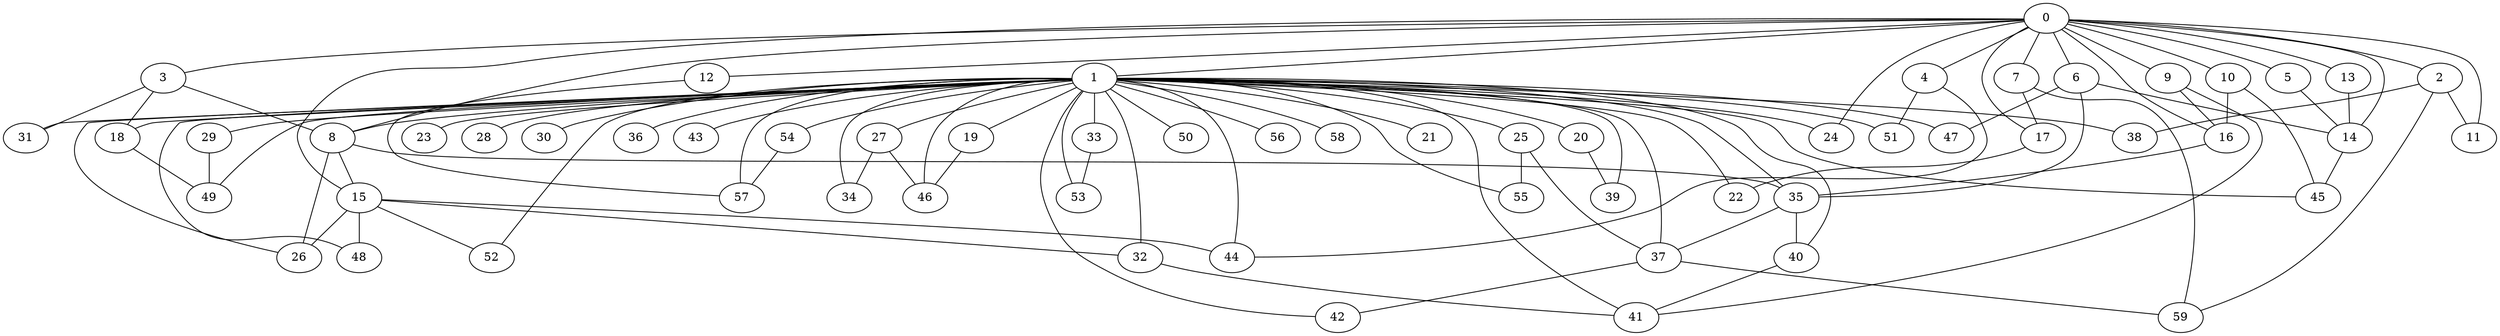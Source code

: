 
graph graphname {
    0 -- 1
0 -- 2
0 -- 3
0 -- 4
0 -- 5
0 -- 6
0 -- 7
0 -- 8
0 -- 9
0 -- 10
0 -- 11
0 -- 12
0 -- 13
0 -- 14
0 -- 15
0 -- 16
0 -- 17
0 -- 24
1 -- 18
1 -- 19
1 -- 20
1 -- 21
1 -- 22
1 -- 23
1 -- 24
1 -- 25
1 -- 26
1 -- 27
1 -- 28
1 -- 29
1 -- 30
1 -- 31
1 -- 32
1 -- 33
1 -- 34
1 -- 35
1 -- 36
1 -- 37
1 -- 38
1 -- 39
1 -- 40
1 -- 41
1 -- 42
1 -- 43
1 -- 44
1 -- 45
1 -- 46
1 -- 47
1 -- 48
1 -- 49
1 -- 50
1 -- 51
1 -- 52
1 -- 53
1 -- 54
1 -- 55
1 -- 56
1 -- 57
1 -- 58
1 -- 8
2 -- 59
2 -- 11
2 -- 38
3 -- 8
3 -- 31
3 -- 18
4 -- 51
4 -- 44
5 -- 14
6 -- 47
6 -- 14
6 -- 35
7 -- 59
7 -- 17
8 -- 35
8 -- 15
8 -- 26
9 -- 41
9 -- 16
10 -- 45
10 -- 16
12 -- 57
13 -- 14
14 -- 45
15 -- 44
15 -- 32
15 -- 26
15 -- 48
15 -- 52
16 -- 35
17 -- 22
18 -- 49
19 -- 46
20 -- 39
25 -- 37
25 -- 55
27 -- 46
27 -- 34
29 -- 49
32 -- 41
33 -- 53
35 -- 37
35 -- 40
37 -- 42
37 -- 59
40 -- 41
54 -- 57

}
